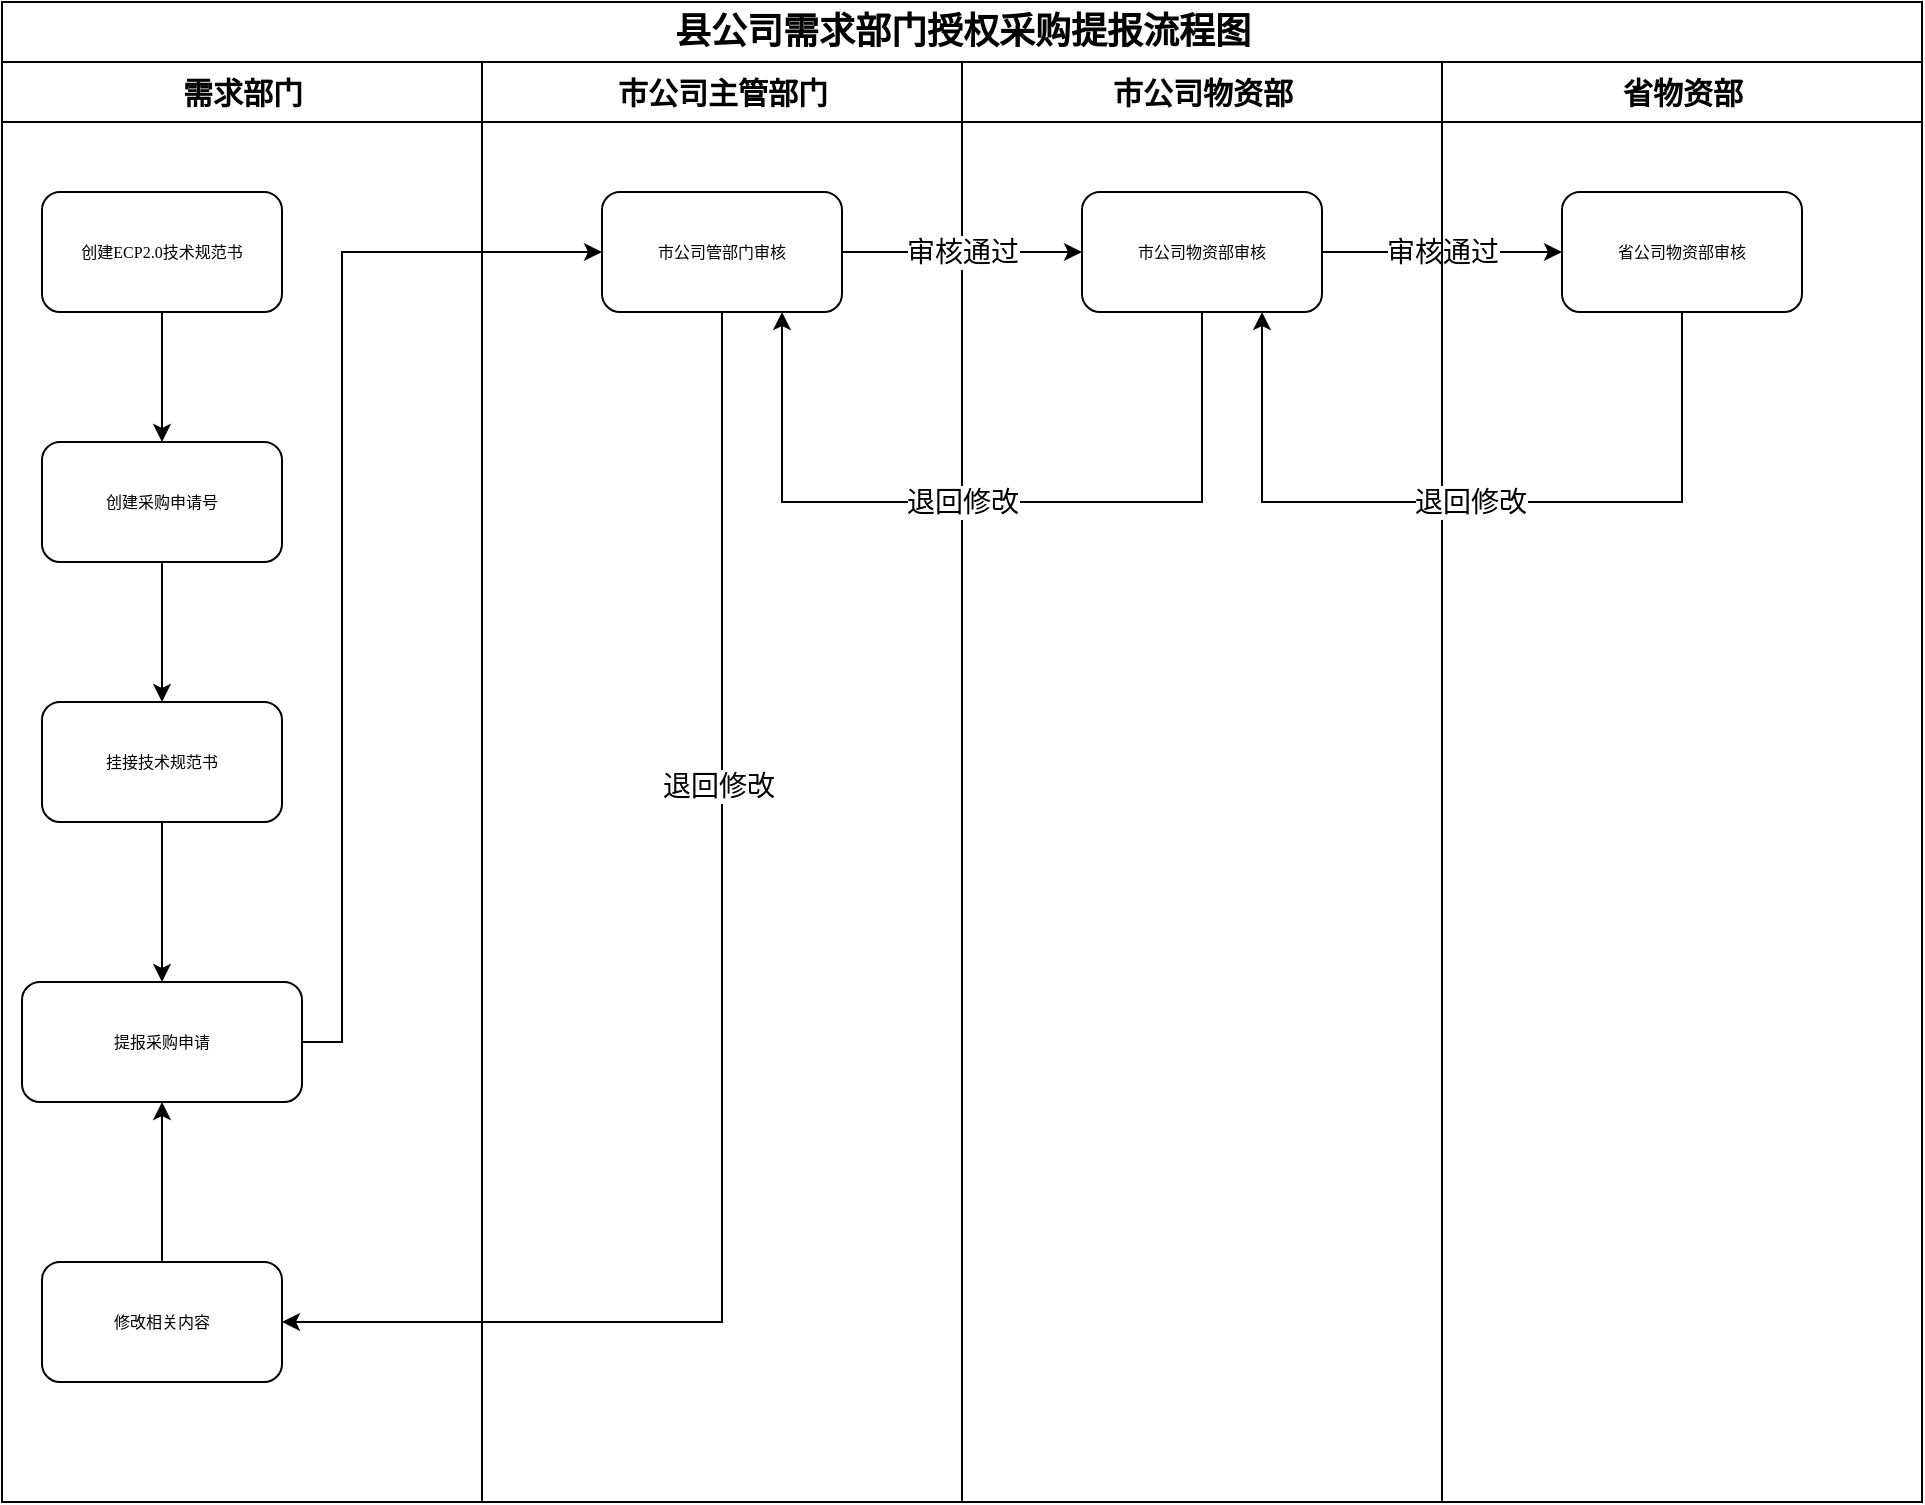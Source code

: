 <mxfile version="14.1.9" type="github">
  <diagram name="Page-1" id="74e2e168-ea6b-b213-b513-2b3c1d86103e">
    <mxGraphModel dx="1422" dy="762" grid="1" gridSize="10" guides="1" tooltips="1" connect="1" arrows="1" fold="1" page="1" pageScale="1" pageWidth="1100" pageHeight="850" background="#ffffff" math="0" shadow="0">
      <root>
        <mxCell id="0" />
        <mxCell id="1" parent="0" />
        <mxCell id="77e6c97f196da883-1" value="&lt;font style=&quot;font-size: 18px;&quot;&gt;县公司需求部门授权采购提报流程图&lt;/font&gt;" style="swimlane;html=1;childLayout=stackLayout;startSize=30;rounded=0;shadow=0;labelBackgroundColor=none;strokeWidth=1;fontFamily=Verdana;fontSize=18;align=center;" parent="1" vertex="1">
          <mxGeometry x="70" y="40" width="960" height="750" as="geometry" />
        </mxCell>
        <mxCell id="77e6c97f196da883-2" value="需求部门" style="swimlane;html=1;startSize=30;fontSize=15;" parent="77e6c97f196da883-1" vertex="1">
          <mxGeometry y="30" width="240" height="720" as="geometry" />
        </mxCell>
        <mxCell id="H4fo828ms0VRvZTViUcg-3" style="edgeStyle=orthogonalEdgeStyle;rounded=0;orthogonalLoop=1;jettySize=auto;html=1;exitX=0.5;exitY=1;exitDx=0;exitDy=0;entryX=0.5;entryY=0;entryDx=0;entryDy=0;fontSize=18;" edge="1" parent="77e6c97f196da883-2" source="77e6c97f196da883-8" target="77e6c97f196da883-10">
          <mxGeometry relative="1" as="geometry" />
        </mxCell>
        <mxCell id="77e6c97f196da883-8" value="创建ECP2.0技术规范书" style="rounded=1;whiteSpace=wrap;html=1;shadow=0;labelBackgroundColor=none;strokeWidth=1;fontFamily=Verdana;fontSize=8;align=center;" parent="77e6c97f196da883-2" vertex="1">
          <mxGeometry x="20" y="65" width="120" height="60" as="geometry" />
        </mxCell>
        <mxCell id="H4fo828ms0VRvZTViUcg-5" style="edgeStyle=orthogonalEdgeStyle;rounded=0;orthogonalLoop=1;jettySize=auto;html=1;entryX=0.5;entryY=0;entryDx=0;entryDy=0;fontSize=18;" edge="1" parent="77e6c97f196da883-2" source="77e6c97f196da883-10" target="H4fo828ms0VRvZTViUcg-4">
          <mxGeometry relative="1" as="geometry" />
        </mxCell>
        <mxCell id="77e6c97f196da883-10" value="创建采购申请号" style="rounded=1;whiteSpace=wrap;html=1;shadow=0;labelBackgroundColor=none;strokeWidth=1;fontFamily=Verdana;fontSize=8;align=center;" parent="77e6c97f196da883-2" vertex="1">
          <mxGeometry x="20" y="190" width="120" height="60" as="geometry" />
        </mxCell>
        <mxCell id="H4fo828ms0VRvZTViUcg-4" value="挂接技术规范书" style="rounded=1;whiteSpace=wrap;html=1;shadow=0;labelBackgroundColor=none;strokeWidth=1;fontFamily=Verdana;fontSize=8;align=center;" vertex="1" parent="77e6c97f196da883-2">
          <mxGeometry x="20" y="320" width="120" height="60" as="geometry" />
        </mxCell>
        <mxCell id="77e6c97f196da883-3" value="市公司主管部门" style="swimlane;html=1;startSize=30;fontSize=15;" parent="77e6c97f196da883-1" vertex="1">
          <mxGeometry x="240" y="30" width="240" height="720" as="geometry" />
        </mxCell>
        <mxCell id="H4fo828ms0VRvZTViUcg-8" value="市公司管部门审核" style="whiteSpace=wrap;html=1;rounded=1;shadow=0;fontFamily=Verdana;fontSize=8;strokeWidth=1;" vertex="1" parent="77e6c97f196da883-3">
          <mxGeometry x="60" y="65" width="120" height="60" as="geometry" />
        </mxCell>
        <mxCell id="77e6c97f196da883-6" value="市公司物资部" style="swimlane;html=1;startSize=30;fontSize=15;fontStyle=1" parent="77e6c97f196da883-1" vertex="1">
          <mxGeometry x="480" y="30" width="240" height="720" as="geometry" />
        </mxCell>
        <mxCell id="H4fo828ms0VRvZTViUcg-10" value="市公司物资部审核" style="whiteSpace=wrap;html=1;rounded=1;shadow=0;fontFamily=Verdana;fontSize=8;strokeWidth=1;" vertex="1" parent="77e6c97f196da883-6">
          <mxGeometry x="60" y="65" width="120" height="60" as="geometry" />
        </mxCell>
        <mxCell id="H4fo828ms0VRvZTViUcg-11" value="" style="edgeStyle=orthogonalEdgeStyle;rounded=0;orthogonalLoop=1;jettySize=auto;html=1;fontSize=14;" edge="1" parent="77e6c97f196da883-1" source="H4fo828ms0VRvZTViUcg-8" target="H4fo828ms0VRvZTViUcg-10">
          <mxGeometry relative="1" as="geometry" />
        </mxCell>
        <mxCell id="H4fo828ms0VRvZTViUcg-14" value="审核通过" style="edgeLabel;html=1;align=center;verticalAlign=middle;resizable=0;points=[];fontSize=14;" vertex="1" connectable="0" parent="H4fo828ms0VRvZTViUcg-11">
          <mxGeometry x="-0.167" y="-2" relative="1" as="geometry">
            <mxPoint x="10" y="-2" as="offset" />
          </mxGeometry>
        </mxCell>
        <mxCell id="H4fo828ms0VRvZTViUcg-13" value="审核通过" style="edgeStyle=orthogonalEdgeStyle;rounded=0;orthogonalLoop=1;jettySize=auto;html=1;fontSize=14;" edge="1" parent="77e6c97f196da883-1" source="H4fo828ms0VRvZTViUcg-10" target="H4fo828ms0VRvZTViUcg-12">
          <mxGeometry relative="1" as="geometry" />
        </mxCell>
        <mxCell id="77e6c97f196da883-7" value="省物资部" style="swimlane;html=1;startSize=30;fontSize=15;" parent="77e6c97f196da883-1" vertex="1">
          <mxGeometry x="720" y="30" width="240" height="720" as="geometry" />
        </mxCell>
        <mxCell id="H4fo828ms0VRvZTViUcg-12" value="省公司物资部审核" style="whiteSpace=wrap;html=1;rounded=1;shadow=0;fontFamily=Verdana;fontSize=8;strokeWidth=1;" vertex="1" parent="77e6c97f196da883-7">
          <mxGeometry x="60" y="65" width="120" height="60" as="geometry" />
        </mxCell>
        <mxCell id="H4fo828ms0VRvZTViUcg-15" style="edgeStyle=orthogonalEdgeStyle;rounded=0;orthogonalLoop=1;jettySize=auto;html=1;fontSize=14;" edge="1" parent="77e6c97f196da883-1" source="H4fo828ms0VRvZTViUcg-12">
          <mxGeometry relative="1" as="geometry">
            <mxPoint x="630" y="155" as="targetPoint" />
            <Array as="points">
              <mxPoint x="840" y="250" />
              <mxPoint x="630" y="250" />
            </Array>
          </mxGeometry>
        </mxCell>
        <mxCell id="H4fo828ms0VRvZTViUcg-17" value="退回修改" style="edgeLabel;html=1;align=center;verticalAlign=middle;resizable=0;points=[];fontSize=14;" vertex="1" connectable="0" parent="H4fo828ms0VRvZTViUcg-15">
          <mxGeometry x="0.082" y="-1" relative="1" as="geometry">
            <mxPoint x="15" y="1" as="offset" />
          </mxGeometry>
        </mxCell>
        <mxCell id="H4fo828ms0VRvZTViUcg-18" style="edgeStyle=orthogonalEdgeStyle;rounded=0;orthogonalLoop=1;jettySize=auto;html=1;entryX=0.75;entryY=1;entryDx=0;entryDy=0;fontSize=14;" edge="1" parent="77e6c97f196da883-1" source="H4fo828ms0VRvZTViUcg-10" target="H4fo828ms0VRvZTViUcg-8">
          <mxGeometry relative="1" as="geometry">
            <Array as="points">
              <mxPoint x="600" y="250" />
              <mxPoint x="390" y="250" />
            </Array>
          </mxGeometry>
        </mxCell>
        <mxCell id="H4fo828ms0VRvZTViUcg-19" value="退回修改" style="edgeLabel;html=1;align=center;verticalAlign=middle;resizable=0;points=[];fontSize=14;" vertex="1" connectable="0" parent="H4fo828ms0VRvZTViUcg-18">
          <mxGeometry x="-0.095" relative="1" as="geometry">
            <mxPoint x="-34" as="offset" />
          </mxGeometry>
        </mxCell>
        <mxCell id="H4fo828ms0VRvZTViUcg-9" value="" style="edgeStyle=orthogonalEdgeStyle;rounded=0;orthogonalLoop=1;jettySize=auto;html=1;fontSize=18;" edge="1" parent="1" source="H4fo828ms0VRvZTViUcg-6" target="H4fo828ms0VRvZTViUcg-8">
          <mxGeometry relative="1" as="geometry">
            <Array as="points">
              <mxPoint x="240" y="560" />
              <mxPoint x="240" y="165" />
            </Array>
          </mxGeometry>
        </mxCell>
        <mxCell id="H4fo828ms0VRvZTViUcg-6" value="提报采购申请" style="whiteSpace=wrap;html=1;rounded=1;shadow=0;fontFamily=Verdana;fontSize=8;strokeWidth=1;" vertex="1" parent="1">
          <mxGeometry x="80" y="530" width="140" height="60" as="geometry" />
        </mxCell>
        <mxCell id="H4fo828ms0VRvZTViUcg-7" value="" style="edgeStyle=orthogonalEdgeStyle;rounded=0;orthogonalLoop=1;jettySize=auto;html=1;fontSize=18;" edge="1" parent="1" source="H4fo828ms0VRvZTViUcg-4" target="H4fo828ms0VRvZTViUcg-6">
          <mxGeometry relative="1" as="geometry" />
        </mxCell>
        <mxCell id="H4fo828ms0VRvZTViUcg-20" style="edgeStyle=orthogonalEdgeStyle;rounded=0;orthogonalLoop=1;jettySize=auto;html=1;fontSize=14;entryX=1;entryY=0.5;entryDx=0;entryDy=0;" edge="1" parent="1" source="H4fo828ms0VRvZTViUcg-8" target="H4fo828ms0VRvZTViUcg-21">
          <mxGeometry relative="1" as="geometry">
            <mxPoint x="430" y="660" as="targetPoint" />
            <Array as="points">
              <mxPoint x="430" y="700" />
            </Array>
          </mxGeometry>
        </mxCell>
        <mxCell id="H4fo828ms0VRvZTViUcg-24" value="退回修改" style="edgeLabel;html=1;align=center;verticalAlign=middle;resizable=0;points=[];fontSize=14;" vertex="1" connectable="0" parent="H4fo828ms0VRvZTViUcg-20">
          <mxGeometry x="-0.346" y="-2" relative="1" as="geometry">
            <mxPoint as="offset" />
          </mxGeometry>
        </mxCell>
        <mxCell id="H4fo828ms0VRvZTViUcg-25" style="edgeStyle=orthogonalEdgeStyle;rounded=0;orthogonalLoop=1;jettySize=auto;html=1;entryX=0.5;entryY=1;entryDx=0;entryDy=0;fontSize=14;" edge="1" parent="1" source="H4fo828ms0VRvZTViUcg-21" target="H4fo828ms0VRvZTViUcg-6">
          <mxGeometry relative="1" as="geometry" />
        </mxCell>
        <mxCell id="H4fo828ms0VRvZTViUcg-21" value="修改相关内容" style="whiteSpace=wrap;html=1;rounded=1;shadow=0;fontFamily=Verdana;fontSize=8;strokeWidth=1;" vertex="1" parent="1">
          <mxGeometry x="90" y="670" width="120" height="60" as="geometry" />
        </mxCell>
      </root>
    </mxGraphModel>
  </diagram>
</mxfile>
